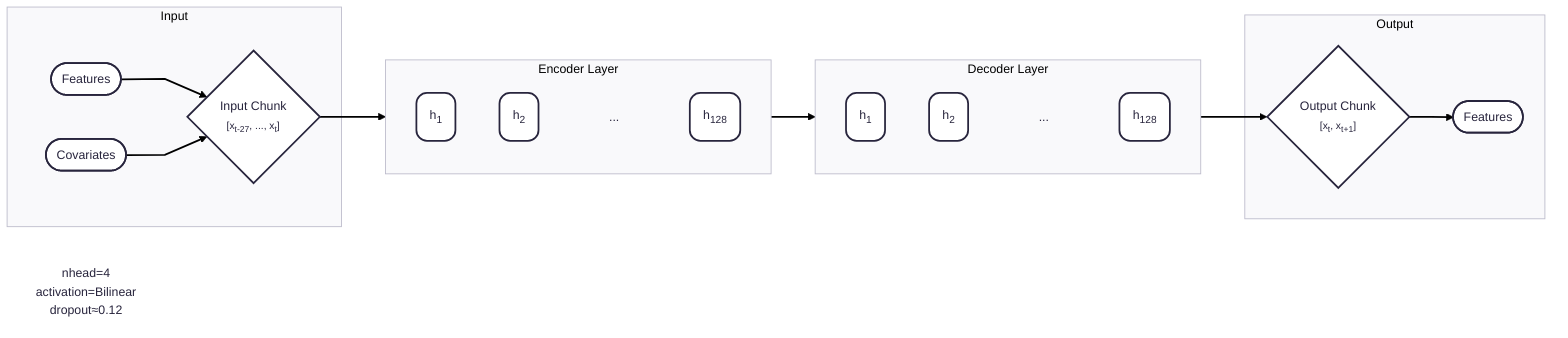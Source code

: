 ---
config:
  theme: redux
  layout: fixed
  look: classic
  flowchart:
    curve: linear
---
flowchart LR
 subgraph Input["Input"]
        A(["Features"])
        B(["Covariates<br>"])
        B4{"Input Chunk<br><small>[x<sub>t-27</sub>, ..., x<sub>t</sub>]</small>"}
  end
 subgraph Encoder["Encoder Layer"]
        L11("h<sub>1</sub><br>")
        L12("h<sub>2</sub><br>")
        DOTS["..."]
        L13("h<sub>128</sub><br>")
  end
 subgraph Decoder["Decoder Layer"]
        L21("h<sub>1</sub><br>")
        L22("h<sub>2</sub><br>")
        DOTS2["..."]
        L23("h<sub>128</sub><br>")
  end
 subgraph Output["Output"]
        F0{"Output Chunk<br><small>[x<sub>t</sub>, x<sub>t+1</sub>]</small>"}
        F(["Features"])
  end
    A --> B4
    B --> B4
    B4 --> Encoder
    Encoder --> Decoder
    Decoder --> F0
    F0 --> F
    n1["nhead=4<br>activation=Bilinear<br>dropout≈0.12"]
    n1@{ shape: text}
    style DOTS fill:transparent,stroke:transparent
    style DOTS2 fill:transparent,stroke:transparent